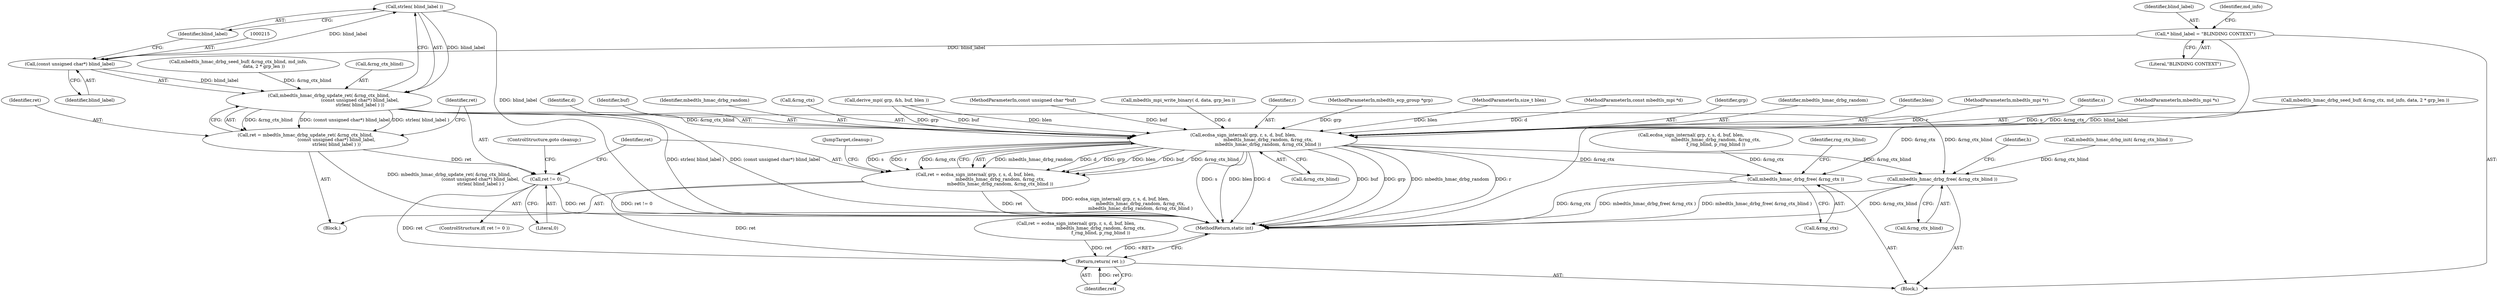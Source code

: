 digraph "0_mbedtls_298a43a77ec0ed2c19a8c924ddd8571ef3e65dfd_0@API" {
"1000217" [label="(Call,strlen( blind_label ))"];
"1000214" [label="(Call,(const unsigned char*) blind_label)"];
"1000131" [label="(Call,* blind_label = \"BLINDING CONTEXT\")"];
"1000211" [label="(Call,mbedtls_hmac_drbg_update_ret( &rng_ctx_blind,\n                                            (const unsigned char*) blind_label,\n                                            strlen( blind_label ) ))"];
"1000209" [label="(Call,ret = mbedtls_hmac_drbg_update_ret( &rng_ctx_blind,\n                                            (const unsigned char*) blind_label,\n                                            strlen( blind_label ) ))"];
"1000220" [label="(Call,ret != 0)"];
"1000249" [label="(Return,return( ret );)"];
"1000226" [label="(Call,ecdsa_sign_internal( grp, r, s, d, buf, blen,\n                                   mbedtls_hmac_drbg_random, &rng_ctx,\n                                   mbedtls_hmac_drbg_random, &rng_ctx_blind ))"];
"1000224" [label="(Call,ret = ecdsa_sign_internal( grp, r, s, d, buf, blen,\n                                   mbedtls_hmac_drbg_random, &rng_ctx,\n                                   mbedtls_hmac_drbg_random, &rng_ctx_blind ))"];
"1000240" [label="(Call,mbedtls_hmac_drbg_free( &rng_ctx ))"];
"1000243" [label="(Call,mbedtls_hmac_drbg_free( &rng_ctx_blind ))"];
"1000244" [label="(Call,&rng_ctx_blind)"];
"1000226" [label="(Call,ecdsa_sign_internal( grp, r, s, d, buf, blen,\n                                   mbedtls_hmac_drbg_random, &rng_ctx,\n                                   mbedtls_hmac_drbg_random, &rng_ctx_blind ))"];
"1000249" [label="(Return,return( ret );)"];
"1000154" [label="(Call,mbedtls_mpi_write_binary( d, data, grp_len ))"];
"1000228" [label="(Identifier,r)"];
"1000138" [label="(Identifier,md_info)"];
"1000237" [label="(Call,&rng_ctx_blind)"];
"1000105" [label="(MethodParameterIn,mbedtls_ecp_group *grp)"];
"1000200" [label="(Block,)"];
"1000110" [label="(MethodParameterIn,size_t blen)"];
"1000108" [label="(MethodParameterIn,const mbedtls_mpi *d)"];
"1000227" [label="(Identifier,grp)"];
"1000173" [label="(Call,mbedtls_hmac_drbg_seed_buf( &rng_ctx, md_info, data, 2 * grp_len ))"];
"1000251" [label="(MethodReturn,static int)"];
"1000150" [label="(Call,mbedtls_hmac_drbg_init( &rng_ctx_blind ))"];
"1000223" [label="(ControlStructure,goto cleanup;)"];
"1000216" [label="(Identifier,blind_label)"];
"1000233" [label="(Identifier,mbedtls_hmac_drbg_random)"];
"1000219" [label="(ControlStructure,if( ret != 0 ))"];
"1000239" [label="(JumpTarget,cleanup:)"];
"1000232" [label="(Identifier,blen)"];
"1000209" [label="(Call,ret = mbedtls_hmac_drbg_update_ret( &rng_ctx_blind,\n                                            (const unsigned char*) blind_label,\n                                            strlen( blind_label ) ))"];
"1000106" [label="(MethodParameterIn,mbedtls_mpi *r)"];
"1000240" [label="(Call,mbedtls_hmac_drbg_free( &rng_ctx ))"];
"1000185" [label="(Call,ret = ecdsa_sign_internal( grp, r, s, d, buf, blen,\n                                   mbedtls_hmac_drbg_random, &rng_ctx,\n                                   f_rng_blind, p_rng_blind ))"];
"1000131" [label="(Call,* blind_label = \"BLINDING CONTEXT\")"];
"1000222" [label="(Literal,0)"];
"1000133" [label="(Literal,\"BLINDING CONTEXT\")"];
"1000229" [label="(Identifier,s)"];
"1000107" [label="(MethodParameterIn,mbedtls_mpi *s)"];
"1000221" [label="(Identifier,ret)"];
"1000230" [label="(Identifier,d)"];
"1000211" [label="(Call,mbedtls_hmac_drbg_update_ret( &rng_ctx_blind,\n                                            (const unsigned char*) blind_label,\n                                            strlen( blind_label ) ))"];
"1000220" [label="(Call,ret != 0)"];
"1000187" [label="(Call,ecdsa_sign_internal( grp, r, s, d, buf, blen,\n                                   mbedtls_hmac_drbg_random, &rng_ctx,\n                                   f_rng_blind, p_rng_blind ))"];
"1000225" [label="(Identifier,ret)"];
"1000201" [label="(Call,mbedtls_hmac_drbg_seed_buf( &rng_ctx_blind, md_info,\n                                    data, 2 * grp_len ))"];
"1000132" [label="(Identifier,blind_label)"];
"1000231" [label="(Identifier,buf)"];
"1000241" [label="(Call,&rng_ctx)"];
"1000212" [label="(Call,&rng_ctx_blind)"];
"1000214" [label="(Call,(const unsigned char*) blind_label)"];
"1000248" [label="(Identifier,h)"];
"1000236" [label="(Identifier,mbedtls_hmac_drbg_random)"];
"1000217" [label="(Call,strlen( blind_label ))"];
"1000234" [label="(Call,&rng_ctx)"];
"1000114" [label="(Block,)"];
"1000224" [label="(Call,ret = ecdsa_sign_internal( grp, r, s, d, buf, blen,\n                                   mbedtls_hmac_drbg_random, &rng_ctx,\n                                   mbedtls_hmac_drbg_random, &rng_ctx_blind ))"];
"1000159" [label="(Call,derive_mpi( grp, &h, buf, blen ))"];
"1000250" [label="(Identifier,ret)"];
"1000245" [label="(Identifier,rng_ctx_blind)"];
"1000243" [label="(Call,mbedtls_hmac_drbg_free( &rng_ctx_blind ))"];
"1000218" [label="(Identifier,blind_label)"];
"1000109" [label="(MethodParameterIn,const unsigned char *buf)"];
"1000210" [label="(Identifier,ret)"];
"1000217" -> "1000211"  [label="AST: "];
"1000217" -> "1000218"  [label="CFG: "];
"1000218" -> "1000217"  [label="AST: "];
"1000211" -> "1000217"  [label="CFG: "];
"1000217" -> "1000251"  [label="DDG: blind_label"];
"1000217" -> "1000211"  [label="DDG: blind_label"];
"1000214" -> "1000217"  [label="DDG: blind_label"];
"1000214" -> "1000211"  [label="AST: "];
"1000214" -> "1000216"  [label="CFG: "];
"1000215" -> "1000214"  [label="AST: "];
"1000216" -> "1000214"  [label="AST: "];
"1000218" -> "1000214"  [label="CFG: "];
"1000214" -> "1000211"  [label="DDG: blind_label"];
"1000131" -> "1000214"  [label="DDG: blind_label"];
"1000131" -> "1000114"  [label="AST: "];
"1000131" -> "1000133"  [label="CFG: "];
"1000132" -> "1000131"  [label="AST: "];
"1000133" -> "1000131"  [label="AST: "];
"1000138" -> "1000131"  [label="CFG: "];
"1000131" -> "1000251"  [label="DDG: blind_label"];
"1000211" -> "1000209"  [label="AST: "];
"1000212" -> "1000211"  [label="AST: "];
"1000209" -> "1000211"  [label="CFG: "];
"1000211" -> "1000251"  [label="DDG: strlen( blind_label )"];
"1000211" -> "1000251"  [label="DDG: (const unsigned char*) blind_label"];
"1000211" -> "1000209"  [label="DDG: &rng_ctx_blind"];
"1000211" -> "1000209"  [label="DDG: (const unsigned char*) blind_label"];
"1000211" -> "1000209"  [label="DDG: strlen( blind_label )"];
"1000201" -> "1000211"  [label="DDG: &rng_ctx_blind"];
"1000211" -> "1000226"  [label="DDG: &rng_ctx_blind"];
"1000211" -> "1000243"  [label="DDG: &rng_ctx_blind"];
"1000209" -> "1000200"  [label="AST: "];
"1000210" -> "1000209"  [label="AST: "];
"1000221" -> "1000209"  [label="CFG: "];
"1000209" -> "1000251"  [label="DDG: mbedtls_hmac_drbg_update_ret( &rng_ctx_blind,\n                                            (const unsigned char*) blind_label,\n                                            strlen( blind_label ) )"];
"1000209" -> "1000220"  [label="DDG: ret"];
"1000220" -> "1000219"  [label="AST: "];
"1000220" -> "1000222"  [label="CFG: "];
"1000221" -> "1000220"  [label="AST: "];
"1000222" -> "1000220"  [label="AST: "];
"1000223" -> "1000220"  [label="CFG: "];
"1000225" -> "1000220"  [label="CFG: "];
"1000220" -> "1000251"  [label="DDG: ret"];
"1000220" -> "1000251"  [label="DDG: ret != 0"];
"1000220" -> "1000249"  [label="DDG: ret"];
"1000249" -> "1000114"  [label="AST: "];
"1000249" -> "1000250"  [label="CFG: "];
"1000250" -> "1000249"  [label="AST: "];
"1000251" -> "1000249"  [label="CFG: "];
"1000249" -> "1000251"  [label="DDG: <RET>"];
"1000250" -> "1000249"  [label="DDG: ret"];
"1000185" -> "1000249"  [label="DDG: ret"];
"1000224" -> "1000249"  [label="DDG: ret"];
"1000226" -> "1000224"  [label="AST: "];
"1000226" -> "1000237"  [label="CFG: "];
"1000227" -> "1000226"  [label="AST: "];
"1000228" -> "1000226"  [label="AST: "];
"1000229" -> "1000226"  [label="AST: "];
"1000230" -> "1000226"  [label="AST: "];
"1000231" -> "1000226"  [label="AST: "];
"1000232" -> "1000226"  [label="AST: "];
"1000233" -> "1000226"  [label="AST: "];
"1000234" -> "1000226"  [label="AST: "];
"1000236" -> "1000226"  [label="AST: "];
"1000237" -> "1000226"  [label="AST: "];
"1000224" -> "1000226"  [label="CFG: "];
"1000226" -> "1000251"  [label="DDG: buf"];
"1000226" -> "1000251"  [label="DDG: grp"];
"1000226" -> "1000251"  [label="DDG: mbedtls_hmac_drbg_random"];
"1000226" -> "1000251"  [label="DDG: r"];
"1000226" -> "1000251"  [label="DDG: s"];
"1000226" -> "1000251"  [label="DDG: blen"];
"1000226" -> "1000251"  [label="DDG: d"];
"1000226" -> "1000224"  [label="DDG: mbedtls_hmac_drbg_random"];
"1000226" -> "1000224"  [label="DDG: d"];
"1000226" -> "1000224"  [label="DDG: grp"];
"1000226" -> "1000224"  [label="DDG: blen"];
"1000226" -> "1000224"  [label="DDG: buf"];
"1000226" -> "1000224"  [label="DDG: &rng_ctx_blind"];
"1000226" -> "1000224"  [label="DDG: s"];
"1000226" -> "1000224"  [label="DDG: r"];
"1000226" -> "1000224"  [label="DDG: &rng_ctx"];
"1000159" -> "1000226"  [label="DDG: grp"];
"1000159" -> "1000226"  [label="DDG: buf"];
"1000159" -> "1000226"  [label="DDG: blen"];
"1000105" -> "1000226"  [label="DDG: grp"];
"1000106" -> "1000226"  [label="DDG: r"];
"1000107" -> "1000226"  [label="DDG: s"];
"1000154" -> "1000226"  [label="DDG: d"];
"1000108" -> "1000226"  [label="DDG: d"];
"1000109" -> "1000226"  [label="DDG: buf"];
"1000110" -> "1000226"  [label="DDG: blen"];
"1000173" -> "1000226"  [label="DDG: &rng_ctx"];
"1000226" -> "1000240"  [label="DDG: &rng_ctx"];
"1000226" -> "1000243"  [label="DDG: &rng_ctx_blind"];
"1000224" -> "1000200"  [label="AST: "];
"1000225" -> "1000224"  [label="AST: "];
"1000239" -> "1000224"  [label="CFG: "];
"1000224" -> "1000251"  [label="DDG: ret"];
"1000224" -> "1000251"  [label="DDG: ecdsa_sign_internal( grp, r, s, d, buf, blen,\n                                   mbedtls_hmac_drbg_random, &rng_ctx,\n                                   mbedtls_hmac_drbg_random, &rng_ctx_blind )"];
"1000240" -> "1000114"  [label="AST: "];
"1000240" -> "1000241"  [label="CFG: "];
"1000241" -> "1000240"  [label="AST: "];
"1000245" -> "1000240"  [label="CFG: "];
"1000240" -> "1000251"  [label="DDG: mbedtls_hmac_drbg_free( &rng_ctx )"];
"1000240" -> "1000251"  [label="DDG: &rng_ctx"];
"1000187" -> "1000240"  [label="DDG: &rng_ctx"];
"1000173" -> "1000240"  [label="DDG: &rng_ctx"];
"1000243" -> "1000114"  [label="AST: "];
"1000243" -> "1000244"  [label="CFG: "];
"1000244" -> "1000243"  [label="AST: "];
"1000248" -> "1000243"  [label="CFG: "];
"1000243" -> "1000251"  [label="DDG: &rng_ctx_blind"];
"1000243" -> "1000251"  [label="DDG: mbedtls_hmac_drbg_free( &rng_ctx_blind )"];
"1000150" -> "1000243"  [label="DDG: &rng_ctx_blind"];
}
